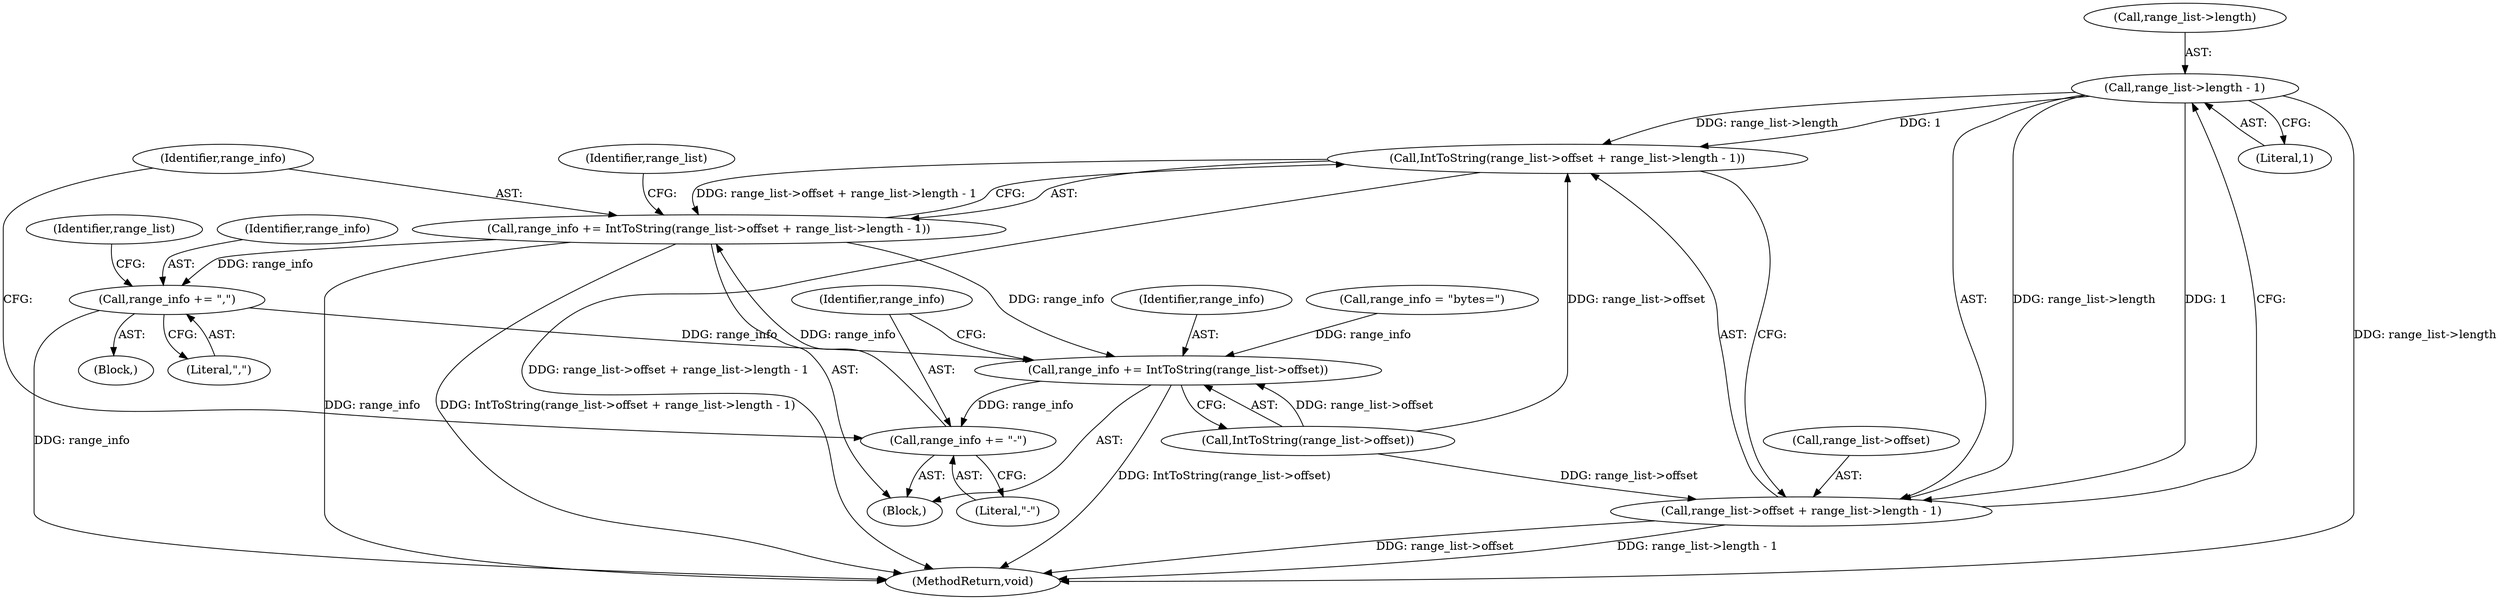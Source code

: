 digraph "0_Chrome_ea3d1d84be3d6f97bf50e76511c9e26af6895533_31@pointer" {
"1000127" [label="(Call,range_list->length - 1)"];
"1000122" [label="(Call,IntToString(range_list->offset + range_list->length - 1))"];
"1000120" [label="(Call,range_info += IntToString(range_list->offset + range_list->length - 1))"];
"1000111" [label="(Call,range_info += IntToString(range_list->offset))"];
"1000117" [label="(Call,range_info += \"-\")"];
"1000140" [label="(Call,range_info += \",\")"];
"1000123" [label="(Call,range_list->offset + range_list->length - 1)"];
"1000120" [label="(Call,range_info += IntToString(range_list->offset + range_list->length - 1))"];
"1000109" [label="(Identifier,range_list)"];
"1000124" [label="(Call,range_list->offset)"];
"1000141" [label="(Identifier,range_info)"];
"1000121" [label="(Identifier,range_info)"];
"1000122" [label="(Call,IntToString(range_list->offset + range_list->length - 1))"];
"1000127" [label="(Call,range_list->length - 1)"];
"1000118" [label="(Identifier,range_info)"];
"1000192" [label="(MethodReturn,void)"];
"1000119" [label="(Literal,\"-\")"];
"1000112" [label="(Identifier,range_info)"];
"1000139" [label="(Block,)"];
"1000105" [label="(Call,range_info = \"bytes=\")"];
"1000131" [label="(Literal,1)"];
"1000128" [label="(Call,range_list->length)"];
"1000123" [label="(Call,range_list->offset + range_list->length - 1)"];
"1000133" [label="(Identifier,range_list)"];
"1000113" [label="(Call,IntToString(range_list->offset))"];
"1000111" [label="(Call,range_info += IntToString(range_list->offset))"];
"1000140" [label="(Call,range_info += \",\")"];
"1000142" [label="(Literal,\",\")"];
"1000117" [label="(Call,range_info += \"-\")"];
"1000110" [label="(Block,)"];
"1000127" -> "1000123"  [label="AST: "];
"1000127" -> "1000131"  [label="CFG: "];
"1000128" -> "1000127"  [label="AST: "];
"1000131" -> "1000127"  [label="AST: "];
"1000123" -> "1000127"  [label="CFG: "];
"1000127" -> "1000192"  [label="DDG: range_list->length"];
"1000127" -> "1000122"  [label="DDG: range_list->length"];
"1000127" -> "1000122"  [label="DDG: 1"];
"1000127" -> "1000123"  [label="DDG: range_list->length"];
"1000127" -> "1000123"  [label="DDG: 1"];
"1000122" -> "1000120"  [label="AST: "];
"1000122" -> "1000123"  [label="CFG: "];
"1000123" -> "1000122"  [label="AST: "];
"1000120" -> "1000122"  [label="CFG: "];
"1000122" -> "1000192"  [label="DDG: range_list->offset + range_list->length - 1"];
"1000122" -> "1000120"  [label="DDG: range_list->offset + range_list->length - 1"];
"1000113" -> "1000122"  [label="DDG: range_list->offset"];
"1000120" -> "1000110"  [label="AST: "];
"1000121" -> "1000120"  [label="AST: "];
"1000133" -> "1000120"  [label="CFG: "];
"1000120" -> "1000192"  [label="DDG: IntToString(range_list->offset + range_list->length - 1)"];
"1000120" -> "1000192"  [label="DDG: range_info"];
"1000120" -> "1000111"  [label="DDG: range_info"];
"1000117" -> "1000120"  [label="DDG: range_info"];
"1000120" -> "1000140"  [label="DDG: range_info"];
"1000111" -> "1000110"  [label="AST: "];
"1000111" -> "1000113"  [label="CFG: "];
"1000112" -> "1000111"  [label="AST: "];
"1000113" -> "1000111"  [label="AST: "];
"1000118" -> "1000111"  [label="CFG: "];
"1000111" -> "1000192"  [label="DDG: IntToString(range_list->offset)"];
"1000113" -> "1000111"  [label="DDG: range_list->offset"];
"1000140" -> "1000111"  [label="DDG: range_info"];
"1000105" -> "1000111"  [label="DDG: range_info"];
"1000111" -> "1000117"  [label="DDG: range_info"];
"1000117" -> "1000110"  [label="AST: "];
"1000117" -> "1000119"  [label="CFG: "];
"1000118" -> "1000117"  [label="AST: "];
"1000119" -> "1000117"  [label="AST: "];
"1000121" -> "1000117"  [label="CFG: "];
"1000140" -> "1000139"  [label="AST: "];
"1000140" -> "1000142"  [label="CFG: "];
"1000141" -> "1000140"  [label="AST: "];
"1000142" -> "1000140"  [label="AST: "];
"1000109" -> "1000140"  [label="CFG: "];
"1000140" -> "1000192"  [label="DDG: range_info"];
"1000124" -> "1000123"  [label="AST: "];
"1000123" -> "1000192"  [label="DDG: range_list->offset"];
"1000123" -> "1000192"  [label="DDG: range_list->length - 1"];
"1000113" -> "1000123"  [label="DDG: range_list->offset"];
}

